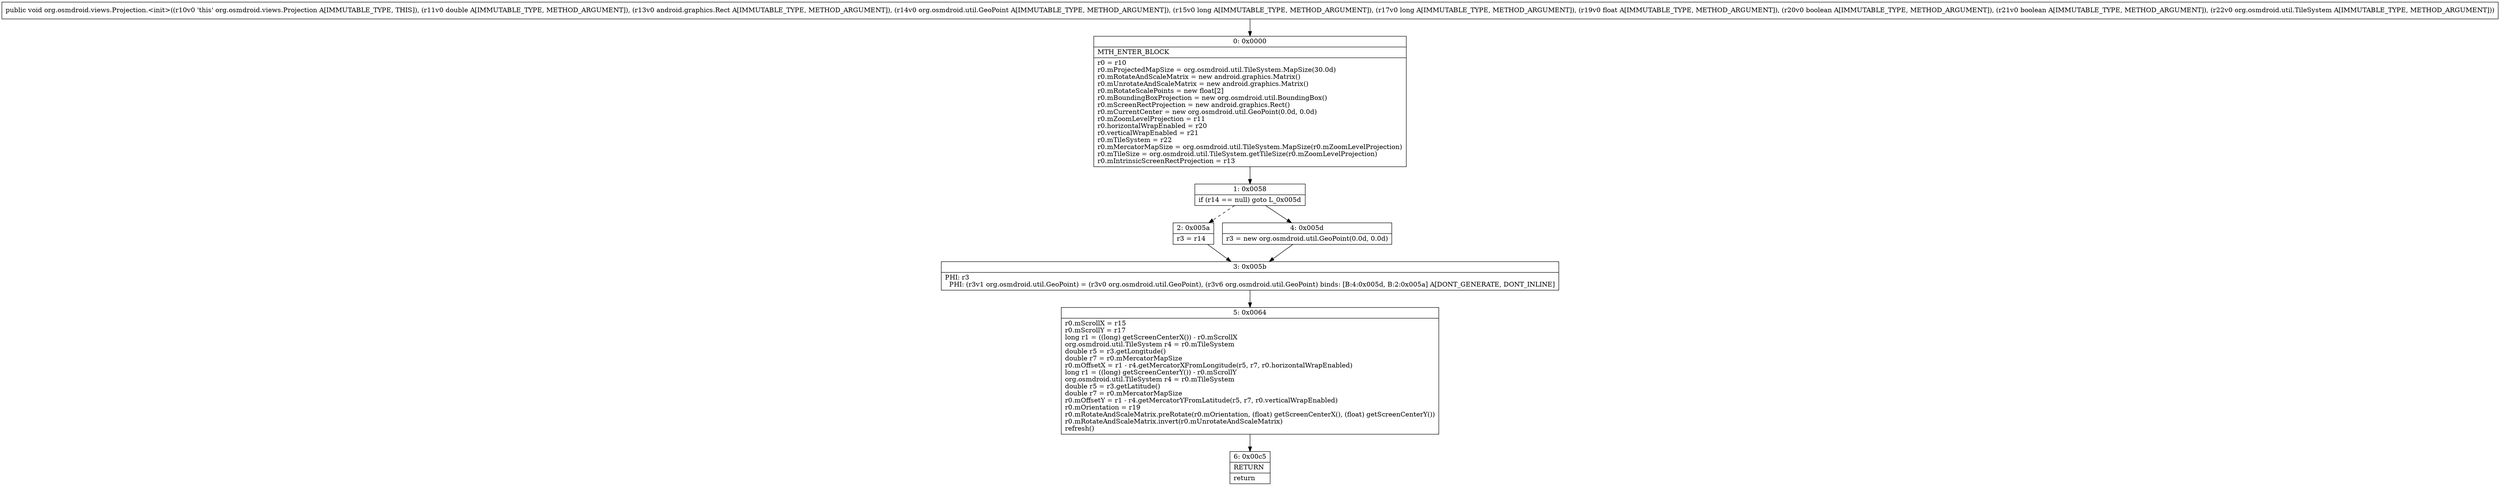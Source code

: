 digraph "CFG fororg.osmdroid.views.Projection.\<init\>(DLandroid\/graphics\/Rect;Lorg\/osmdroid\/util\/GeoPoint;JJFZZLorg\/osmdroid\/util\/TileSystem;)V" {
Node_0 [shape=record,label="{0\:\ 0x0000|MTH_ENTER_BLOCK\l|r0 = r10\lr0.mProjectedMapSize = org.osmdroid.util.TileSystem.MapSize(30.0d)\lr0.mRotateAndScaleMatrix = new android.graphics.Matrix()\lr0.mUnrotateAndScaleMatrix = new android.graphics.Matrix()\lr0.mRotateScalePoints = new float[2]\lr0.mBoundingBoxProjection = new org.osmdroid.util.BoundingBox()\lr0.mScreenRectProjection = new android.graphics.Rect()\lr0.mCurrentCenter = new org.osmdroid.util.GeoPoint(0.0d, 0.0d)\lr0.mZoomLevelProjection = r11\lr0.horizontalWrapEnabled = r20\lr0.verticalWrapEnabled = r21\lr0.mTileSystem = r22\lr0.mMercatorMapSize = org.osmdroid.util.TileSystem.MapSize(r0.mZoomLevelProjection)\lr0.mTileSize = org.osmdroid.util.TileSystem.getTileSize(r0.mZoomLevelProjection)\lr0.mIntrinsicScreenRectProjection = r13\l}"];
Node_1 [shape=record,label="{1\:\ 0x0058|if (r14 == null) goto L_0x005d\l}"];
Node_2 [shape=record,label="{2\:\ 0x005a|r3 = r14\l}"];
Node_3 [shape=record,label="{3\:\ 0x005b|PHI: r3 \l  PHI: (r3v1 org.osmdroid.util.GeoPoint) = (r3v0 org.osmdroid.util.GeoPoint), (r3v6 org.osmdroid.util.GeoPoint) binds: [B:4:0x005d, B:2:0x005a] A[DONT_GENERATE, DONT_INLINE]\l}"];
Node_4 [shape=record,label="{4\:\ 0x005d|r3 = new org.osmdroid.util.GeoPoint(0.0d, 0.0d)\l}"];
Node_5 [shape=record,label="{5\:\ 0x0064|r0.mScrollX = r15\lr0.mScrollY = r17\llong r1 = ((long) getScreenCenterX()) \- r0.mScrollX\lorg.osmdroid.util.TileSystem r4 = r0.mTileSystem\ldouble r5 = r3.getLongitude()\ldouble r7 = r0.mMercatorMapSize\lr0.mOffsetX = r1 \- r4.getMercatorXFromLongitude(r5, r7, r0.horizontalWrapEnabled)\llong r1 = ((long) getScreenCenterY()) \- r0.mScrollY\lorg.osmdroid.util.TileSystem r4 = r0.mTileSystem\ldouble r5 = r3.getLatitude()\ldouble r7 = r0.mMercatorMapSize\lr0.mOffsetY = r1 \- r4.getMercatorYFromLatitude(r5, r7, r0.verticalWrapEnabled)\lr0.mOrientation = r19\lr0.mRotateAndScaleMatrix.preRotate(r0.mOrientation, (float) getScreenCenterX(), (float) getScreenCenterY())\lr0.mRotateAndScaleMatrix.invert(r0.mUnrotateAndScaleMatrix)\lrefresh()\l}"];
Node_6 [shape=record,label="{6\:\ 0x00c5|RETURN\l|return\l}"];
MethodNode[shape=record,label="{public void org.osmdroid.views.Projection.\<init\>((r10v0 'this' org.osmdroid.views.Projection A[IMMUTABLE_TYPE, THIS]), (r11v0 double A[IMMUTABLE_TYPE, METHOD_ARGUMENT]), (r13v0 android.graphics.Rect A[IMMUTABLE_TYPE, METHOD_ARGUMENT]), (r14v0 org.osmdroid.util.GeoPoint A[IMMUTABLE_TYPE, METHOD_ARGUMENT]), (r15v0 long A[IMMUTABLE_TYPE, METHOD_ARGUMENT]), (r17v0 long A[IMMUTABLE_TYPE, METHOD_ARGUMENT]), (r19v0 float A[IMMUTABLE_TYPE, METHOD_ARGUMENT]), (r20v0 boolean A[IMMUTABLE_TYPE, METHOD_ARGUMENT]), (r21v0 boolean A[IMMUTABLE_TYPE, METHOD_ARGUMENT]), (r22v0 org.osmdroid.util.TileSystem A[IMMUTABLE_TYPE, METHOD_ARGUMENT])) }"];
MethodNode -> Node_0;
Node_0 -> Node_1;
Node_1 -> Node_2[style=dashed];
Node_1 -> Node_4;
Node_2 -> Node_3;
Node_3 -> Node_5;
Node_4 -> Node_3;
Node_5 -> Node_6;
}

